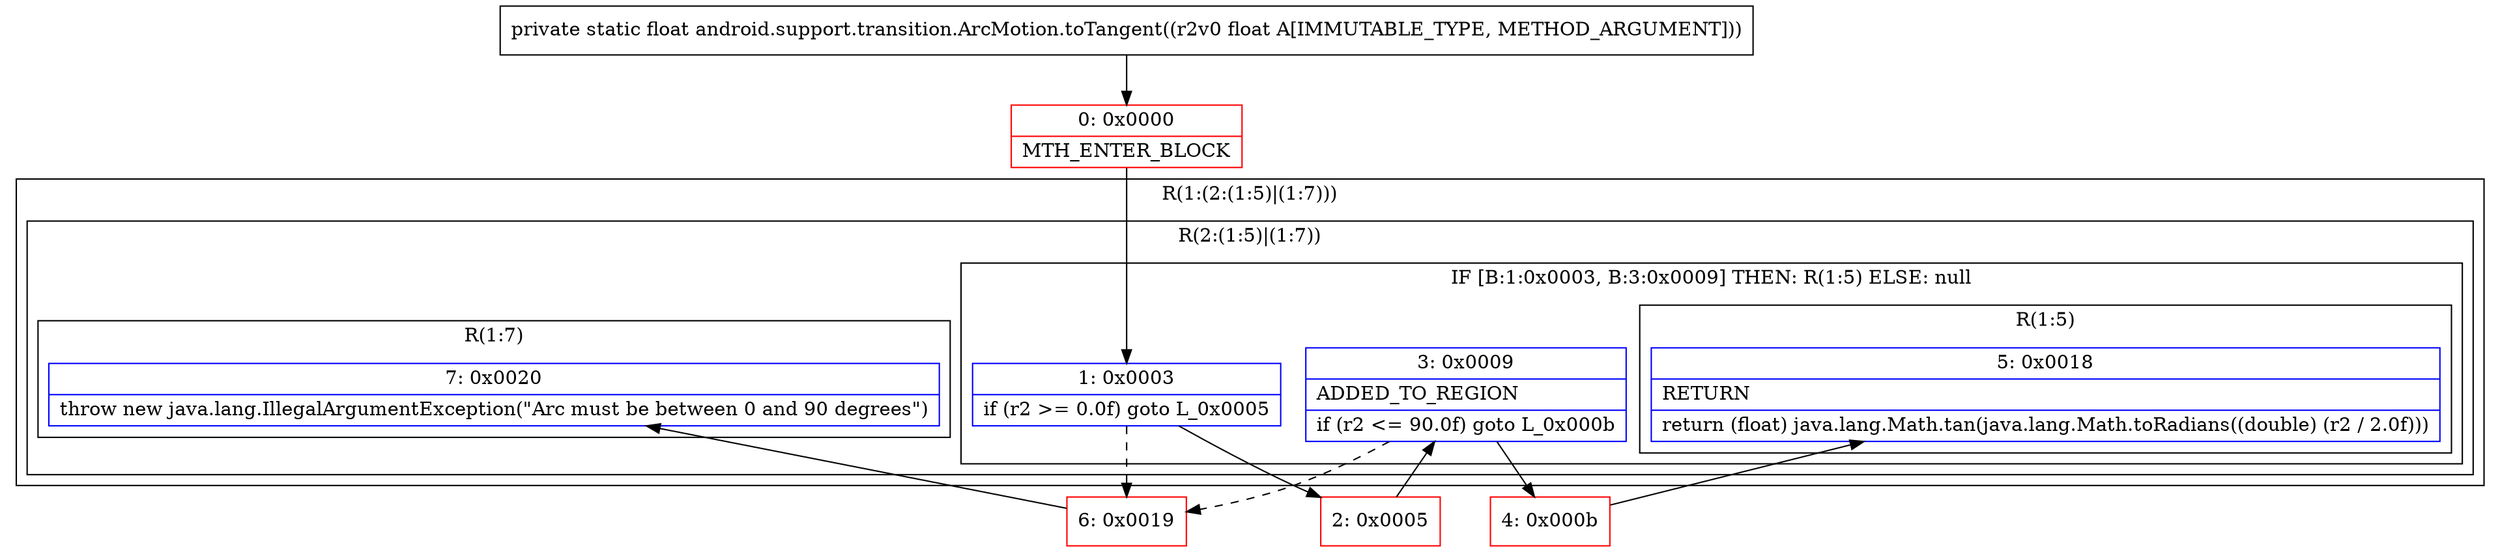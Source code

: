 digraph "CFG forandroid.support.transition.ArcMotion.toTangent(F)F" {
subgraph cluster_Region_1281222188 {
label = "R(1:(2:(1:5)|(1:7)))";
node [shape=record,color=blue];
subgraph cluster_Region_891757981 {
label = "R(2:(1:5)|(1:7))";
node [shape=record,color=blue];
subgraph cluster_IfRegion_279521948 {
label = "IF [B:1:0x0003, B:3:0x0009] THEN: R(1:5) ELSE: null";
node [shape=record,color=blue];
Node_1 [shape=record,label="{1\:\ 0x0003|if (r2 \>= 0.0f) goto L_0x0005\l}"];
Node_3 [shape=record,label="{3\:\ 0x0009|ADDED_TO_REGION\l|if (r2 \<= 90.0f) goto L_0x000b\l}"];
subgraph cluster_Region_524251157 {
label = "R(1:5)";
node [shape=record,color=blue];
Node_5 [shape=record,label="{5\:\ 0x0018|RETURN\l|return (float) java.lang.Math.tan(java.lang.Math.toRadians((double) (r2 \/ 2.0f)))\l}"];
}
}
subgraph cluster_Region_1014008152 {
label = "R(1:7)";
node [shape=record,color=blue];
Node_7 [shape=record,label="{7\:\ 0x0020|throw new java.lang.IllegalArgumentException(\"Arc must be between 0 and 90 degrees\")\l}"];
}
}
}
Node_0 [shape=record,color=red,label="{0\:\ 0x0000|MTH_ENTER_BLOCK\l}"];
Node_2 [shape=record,color=red,label="{2\:\ 0x0005}"];
Node_4 [shape=record,color=red,label="{4\:\ 0x000b}"];
Node_6 [shape=record,color=red,label="{6\:\ 0x0019}"];
MethodNode[shape=record,label="{private static float android.support.transition.ArcMotion.toTangent((r2v0 float A[IMMUTABLE_TYPE, METHOD_ARGUMENT])) }"];
MethodNode -> Node_0;
Node_1 -> Node_2;
Node_1 -> Node_6[style=dashed];
Node_3 -> Node_4;
Node_3 -> Node_6[style=dashed];
Node_0 -> Node_1;
Node_2 -> Node_3;
Node_4 -> Node_5;
Node_6 -> Node_7;
}

